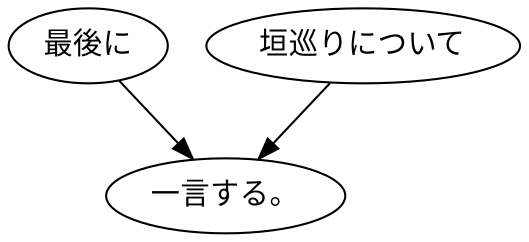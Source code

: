 digraph graph4115 {
	node0 [label="最後に"];
	node1 [label="垣巡りについて"];
	node2 [label="一言する。"];
	node0 -> node2;
	node1 -> node2;
}
